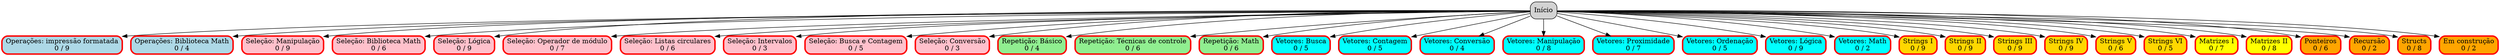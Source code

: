 digraph diag {
  node [penwidth=1, style="rounded,filled", shape=box]
  "Início" -> "Operações: impressão formatada\n0 / 9"
  "Início" -> "Operações: Biblioteca Math\n0 / 4"
  "Início" -> "Seleção: Manipulação\n0 / 9"
  "Início" -> "Seleção: Biblioteca Math\n0 / 6"
  "Início" -> "Seleção: Lógica\n0 / 9"
  "Início" -> "Seleção: Operador de módulo\n0 / 7"
  "Início" -> "Seleção: Listas circulares\n0 / 6"
  "Início" -> "Seleção: Intervalos\n0 / 3"
  "Início" -> "Seleção: Busca e Contagem\n0 / 5"
  "Início" -> "Seleção: Conversão\n0 / 3"
  "Início" -> "Repetição: Básico\n0 / 4"
  "Início" -> "Repetição: Técnicas de controle\n0 / 6"
  "Início" -> "Repetição: Math\n0 / 6"
  "Início" -> "Vetores: Busca\n0 / 5"
  "Início" -> "Vetores: Contagem\n0 / 5"
  "Início" -> "Vetores: Conversão\n0 / 4"
  "Início" -> "Vetores: Manipulação\n0 / 8"
  "Início" -> "Vetores: Proximidade\n0 / 7"
  "Início" -> "Vetores: Ordenação\n0 / 5"
  "Início" -> "Vetores: Lógica\n0 / 9"
  "Início" -> "Vetores: Math\n0 / 2"
  "Início" -> "Strings I\n0 / 9"
  "Início" -> "Strings II\n0 / 9"
  "Início" -> "Strings III\n0 / 9"
  "Início" -> "Strings IV\n0 / 9"
  "Início" -> "Strings V\n0 / 6"
  "Início" -> "Strings VI\n0 / 5"
  "Início" -> "Matrizes I\n0 / 7"
  "Início" -> "Matrizes II\n0 / 8"
  "Início" -> "Ponteiros\n0 / 6"
  "Início" -> "Recursão\n0 / 2"
  "Início" -> "Structs\n0 / 8"
  "Início" -> "Em construção\n0 / 2"
  "Operações: impressão formatada\n0 / 9" [shape=box, color=red, penwidth=3, fillcolor=lightblue]
  "Operações: Biblioteca Math\n0 / 4" [shape=box, color=red, penwidth=3, fillcolor=lightblue]
  "Seleção: Manipulação\n0 / 9" [shape=box, color=red, penwidth=3, fillcolor=pink]
  "Seleção: Biblioteca Math\n0 / 6" [shape=box, color=red, penwidth=3, fillcolor=pink]
  "Seleção: Lógica\n0 / 9" [shape=box, color=red, penwidth=3, fillcolor=pink]
  "Seleção: Operador de módulo\n0 / 7" [shape=box, color=red, penwidth=3, fillcolor=pink]
  "Seleção: Listas circulares\n0 / 6" [shape=box, color=red, penwidth=3, fillcolor=pink]
  "Seleção: Intervalos\n0 / 3" [shape=box, color=red, penwidth=3, fillcolor=pink]
  "Seleção: Busca e Contagem\n0 / 5" [shape=box, color=red, penwidth=3, fillcolor=pink]
  "Seleção: Conversão\n0 / 3" [shape=box, color=red, penwidth=3, fillcolor=pink]
  "Repetição: Básico\n0 / 4" [shape=box, color=red, penwidth=3, fillcolor=lightgreen]
  "Repetição: Técnicas de controle\n0 / 6" [shape=box, color=red, penwidth=3, fillcolor=lightgreen]
  "Repetição: Math\n0 / 6" [shape=box, color=red, penwidth=3, fillcolor=lightgreen]
  "Vetores: Busca\n0 / 5" [shape=box, color=red, penwidth=3, fillcolor=cyan]
  "Vetores: Contagem\n0 / 5" [shape=box, color=red, penwidth=3, fillcolor=cyan]
  "Vetores: Conversão\n0 / 4" [shape=box, color=red, penwidth=3, fillcolor=cyan]
  "Vetores: Manipulação\n0 / 8" [shape=box, color=red, penwidth=3, fillcolor=cyan]
  "Vetores: Proximidade\n0 / 7" [shape=box, color=red, penwidth=3, fillcolor=cyan]
  "Vetores: Ordenação\n0 / 5" [shape=box, color=red, penwidth=3, fillcolor=cyan]
  "Vetores: Lógica\n0 / 9" [shape=box, color=red, penwidth=3, fillcolor=cyan]
  "Vetores: Math\n0 / 2" [shape=box, color=red, penwidth=3, fillcolor=cyan]
  "Strings I\n0 / 9" [shape=box, color=red, penwidth=3, fillcolor=gold]
  "Strings II\n0 / 9" [shape=box, color=red, penwidth=3, fillcolor=gold]
  "Strings III\n0 / 9" [shape=box, color=red, penwidth=3, fillcolor=gold]
  "Strings IV\n0 / 9" [shape=box, color=red, penwidth=3, fillcolor=gold]
  "Strings V\n0 / 6" [shape=box, color=red, penwidth=3, fillcolor=gold]
  "Strings VI\n0 / 5" [shape=box, color=red, penwidth=3, fillcolor=gold]
  "Matrizes I\n0 / 7" [shape=box, color=red, penwidth=3, fillcolor=yellow]
  "Matrizes II\n0 / 8" [shape=box, color=red, penwidth=3, fillcolor=yellow]
  "Ponteiros\n0 / 6" [shape=box, color=red, penwidth=3, fillcolor=orange]
  "Recursão\n0 / 2" [shape=box, color=red, penwidth=3, fillcolor=orange]
  "Structs\n0 / 8" [shape=box, color=red, penwidth=3, fillcolor=orange]
  "Em construção\n0 / 2" [shape=box, color=red, penwidth=3, fillcolor=orange]
}
